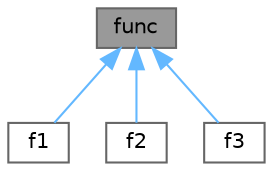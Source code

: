 digraph "func"
{
 // LATEX_PDF_SIZE
  bgcolor="transparent";
  edge [fontname=Helvetica,fontsize=10,labelfontname=Helvetica,labelfontsize=10];
  node [fontname=Helvetica,fontsize=10,shape=box,height=0.2,width=0.4];
  Node1 [id="Node000001",label="func",height=0.2,width=0.4,color="gray40", fillcolor="grey60", style="filled", fontcolor="black",tooltip="Класс заданных функций"];
  Node1 -> Node2 [id="edge1_Node000001_Node000002",dir="back",color="steelblue1",style="solid",tooltip=" "];
  Node2 [id="Node000002",label="f1",height=0.2,width=0.4,color="gray40", fillcolor="white", style="filled",URL="$classf1.html",tooltip="Класс функции (1 - x)^2 + 100(y - x^2)^2."];
  Node1 -> Node3 [id="edge2_Node000001_Node000003",dir="back",color="steelblue1",style="solid",tooltip=" "];
  Node3 [id="Node000003",label="f2",height=0.2,width=0.4,color="gray40", fillcolor="white", style="filled",URL="$classf2.html",tooltip="Класс функции 5x^2 + 6xy + 5y^2."];
  Node1 -> Node4 [id="edge3_Node000001_Node000004",dir="back",color="steelblue1",style="solid",tooltip=" "];
  Node4 [id="Node000004",label="f3",height=0.2,width=0.4,color="gray40", fillcolor="white", style="filled",URL="$classf3.html",tooltip="Класс функции x^2 + y^2 + z^2 + 2x + 2y + 2z."];
}
